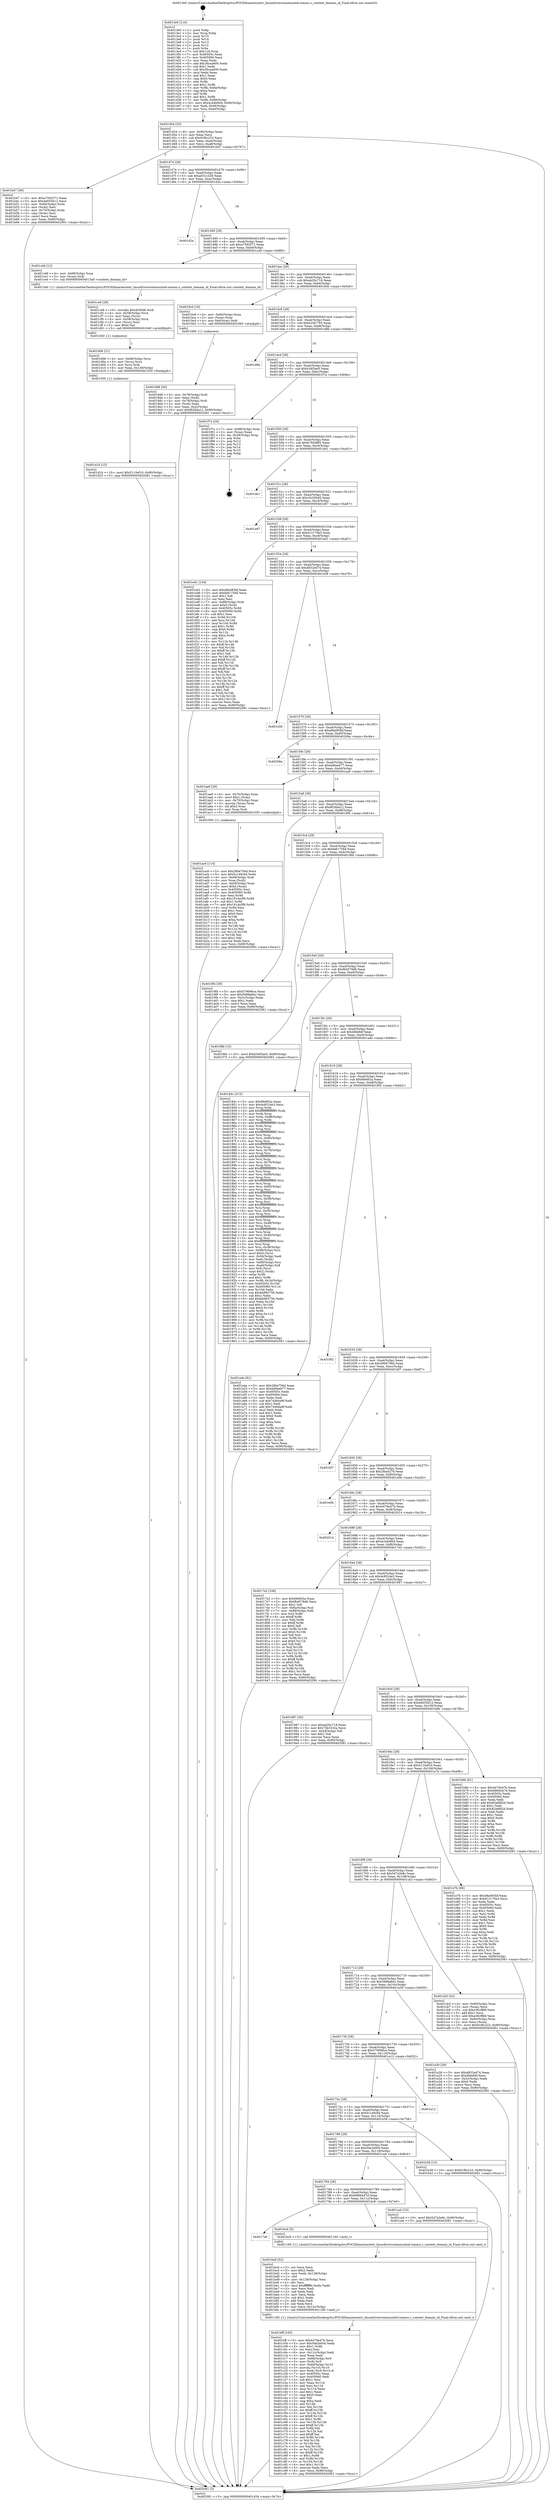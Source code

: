 digraph "0x4013e0" {
  label = "0x4013e0 (/mnt/c/Users/mathe/Desktop/tcc/POCII/binaries/extr_linuxdriversiommuintel-iommu.c_context_domain_id_Final-ollvm.out::main(0))"
  labelloc = "t"
  node[shape=record]

  Entry [label="",width=0.3,height=0.3,shape=circle,fillcolor=black,style=filled]
  "0x401454" [label="{
     0x401454 [32]\l
     | [instrs]\l
     &nbsp;&nbsp;0x401454 \<+6\>: mov -0x90(%rbp),%eax\l
     &nbsp;&nbsp;0x40145a \<+2\>: mov %eax,%ecx\l
     &nbsp;&nbsp;0x40145c \<+6\>: sub $0x91f6c223,%ecx\l
     &nbsp;&nbsp;0x401462 \<+6\>: mov %eax,-0xa4(%rbp)\l
     &nbsp;&nbsp;0x401468 \<+6\>: mov %ecx,-0xa8(%rbp)\l
     &nbsp;&nbsp;0x40146e \<+6\>: je 0000000000401b47 \<main+0x767\>\l
  }"]
  "0x401b47" [label="{
     0x401b47 [36]\l
     | [instrs]\l
     &nbsp;&nbsp;0x401b47 \<+5\>: mov $0xa7592571,%eax\l
     &nbsp;&nbsp;0x401b4c \<+5\>: mov $0x4d055b12,%ecx\l
     &nbsp;&nbsp;0x401b51 \<+4\>: mov -0x60(%rbp),%rdx\l
     &nbsp;&nbsp;0x401b55 \<+2\>: mov (%rdx),%esi\l
     &nbsp;&nbsp;0x401b57 \<+4\>: mov -0x70(%rbp),%rdx\l
     &nbsp;&nbsp;0x401b5b \<+2\>: cmp (%rdx),%esi\l
     &nbsp;&nbsp;0x401b5d \<+3\>: cmovl %ecx,%eax\l
     &nbsp;&nbsp;0x401b60 \<+6\>: mov %eax,-0x90(%rbp)\l
     &nbsp;&nbsp;0x401b66 \<+5\>: jmp 0000000000402081 \<main+0xca1\>\l
  }"]
  "0x401474" [label="{
     0x401474 [28]\l
     | [instrs]\l
     &nbsp;&nbsp;0x401474 \<+5\>: jmp 0000000000401479 \<main+0x99\>\l
     &nbsp;&nbsp;0x401479 \<+6\>: mov -0xa4(%rbp),%eax\l
     &nbsp;&nbsp;0x40147f \<+5\>: sub $0xa031c329,%eax\l
     &nbsp;&nbsp;0x401484 \<+6\>: mov %eax,-0xac(%rbp)\l
     &nbsp;&nbsp;0x40148a \<+6\>: je 0000000000401d2a \<main+0x94a\>\l
  }"]
  Exit [label="",width=0.3,height=0.3,shape=circle,fillcolor=black,style=filled,peripheries=2]
  "0x401d2a" [label="{
     0x401d2a\l
  }", style=dashed]
  "0x401490" [label="{
     0x401490 [28]\l
     | [instrs]\l
     &nbsp;&nbsp;0x401490 \<+5\>: jmp 0000000000401495 \<main+0xb5\>\l
     &nbsp;&nbsp;0x401495 \<+6\>: mov -0xa4(%rbp),%eax\l
     &nbsp;&nbsp;0x40149b \<+5\>: sub $0xa7592571,%eax\l
     &nbsp;&nbsp;0x4014a0 \<+6\>: mov %eax,-0xb0(%rbp)\l
     &nbsp;&nbsp;0x4014a6 \<+6\>: je 0000000000401cdd \<main+0x8fd\>\l
  }"]
  "0x401d1b" [label="{
     0x401d1b [15]\l
     | [instrs]\l
     &nbsp;&nbsp;0x401d1b \<+10\>: movl $0x5110ef10,-0x90(%rbp)\l
     &nbsp;&nbsp;0x401d25 \<+5\>: jmp 0000000000402081 \<main+0xca1\>\l
  }"]
  "0x401cdd" [label="{
     0x401cdd [12]\l
     | [instrs]\l
     &nbsp;&nbsp;0x401cdd \<+4\>: mov -0x68(%rbp),%rax\l
     &nbsp;&nbsp;0x401ce1 \<+3\>: mov (%rax),%rdi\l
     &nbsp;&nbsp;0x401ce4 \<+5\>: call 00000000004013a0 \<context_domain_id\>\l
     | [calls]\l
     &nbsp;&nbsp;0x4013a0 \{1\} (/mnt/c/Users/mathe/Desktop/tcc/POCII/binaries/extr_linuxdriversiommuintel-iommu.c_context_domain_id_Final-ollvm.out::context_domain_id)\l
  }"]
  "0x4014ac" [label="{
     0x4014ac [28]\l
     | [instrs]\l
     &nbsp;&nbsp;0x4014ac \<+5\>: jmp 00000000004014b1 \<main+0xd1\>\l
     &nbsp;&nbsp;0x4014b1 \<+6\>: mov -0xa4(%rbp),%eax\l
     &nbsp;&nbsp;0x4014b7 \<+5\>: sub $0xab20c718,%eax\l
     &nbsp;&nbsp;0x4014bc \<+6\>: mov %eax,-0xb4(%rbp)\l
     &nbsp;&nbsp;0x4014c2 \<+6\>: je 00000000004019c6 \<main+0x5e6\>\l
  }"]
  "0x401d06" [label="{
     0x401d06 [21]\l
     | [instrs]\l
     &nbsp;&nbsp;0x401d06 \<+4\>: mov -0x68(%rbp),%rcx\l
     &nbsp;&nbsp;0x401d0a \<+3\>: mov (%rcx),%rcx\l
     &nbsp;&nbsp;0x401d0d \<+3\>: mov %rcx,%rdi\l
     &nbsp;&nbsp;0x401d10 \<+6\>: mov %eax,-0x130(%rbp)\l
     &nbsp;&nbsp;0x401d16 \<+5\>: call 0000000000401030 \<free@plt\>\l
     | [calls]\l
     &nbsp;&nbsp;0x401030 \{1\} (unknown)\l
  }"]
  "0x4019c6" [label="{
     0x4019c6 [16]\l
     | [instrs]\l
     &nbsp;&nbsp;0x4019c6 \<+4\>: mov -0x80(%rbp),%rax\l
     &nbsp;&nbsp;0x4019ca \<+3\>: mov (%rax),%rax\l
     &nbsp;&nbsp;0x4019cd \<+4\>: mov 0x8(%rax),%rdi\l
     &nbsp;&nbsp;0x4019d1 \<+5\>: call 0000000000401060 \<atoi@plt\>\l
     | [calls]\l
     &nbsp;&nbsp;0x401060 \{1\} (unknown)\l
  }"]
  "0x4014c8" [label="{
     0x4014c8 [28]\l
     | [instrs]\l
     &nbsp;&nbsp;0x4014c8 \<+5\>: jmp 00000000004014cd \<main+0xed\>\l
     &nbsp;&nbsp;0x4014cd \<+6\>: mov -0xa4(%rbp),%eax\l
     &nbsp;&nbsp;0x4014d3 \<+5\>: sub $0xb24f1793,%eax\l
     &nbsp;&nbsp;0x4014d8 \<+6\>: mov %eax,-0xb8(%rbp)\l
     &nbsp;&nbsp;0x4014de \<+6\>: je 0000000000401d8b \<main+0x9ab\>\l
  }"]
  "0x401ce9" [label="{
     0x401ce9 [29]\l
     | [instrs]\l
     &nbsp;&nbsp;0x401ce9 \<+10\>: movabs $0x4030d6,%rdi\l
     &nbsp;&nbsp;0x401cf3 \<+4\>: mov -0x58(%rbp),%rcx\l
     &nbsp;&nbsp;0x401cf7 \<+2\>: mov %eax,(%rcx)\l
     &nbsp;&nbsp;0x401cf9 \<+4\>: mov -0x58(%rbp),%rcx\l
     &nbsp;&nbsp;0x401cfd \<+2\>: mov (%rcx),%esi\l
     &nbsp;&nbsp;0x401cff \<+2\>: mov $0x0,%al\l
     &nbsp;&nbsp;0x401d01 \<+5\>: call 0000000000401040 \<printf@plt\>\l
     | [calls]\l
     &nbsp;&nbsp;0x401040 \{1\} (unknown)\l
  }"]
  "0x401d8b" [label="{
     0x401d8b\l
  }", style=dashed]
  "0x4014e4" [label="{
     0x4014e4 [28]\l
     | [instrs]\l
     &nbsp;&nbsp;0x4014e4 \<+5\>: jmp 00000000004014e9 \<main+0x109\>\l
     &nbsp;&nbsp;0x4014e9 \<+6\>: mov -0xa4(%rbp),%eax\l
     &nbsp;&nbsp;0x4014ef \<+5\>: sub $0xb34f3ae5,%eax\l
     &nbsp;&nbsp;0x4014f4 \<+6\>: mov %eax,-0xbc(%rbp)\l
     &nbsp;&nbsp;0x4014fa \<+6\>: je 0000000000401f7a \<main+0xb9a\>\l
  }"]
  "0x401bff" [label="{
     0x401bff [165]\l
     | [instrs]\l
     &nbsp;&nbsp;0x401bff \<+5\>: mov $0x4479e47b,%ecx\l
     &nbsp;&nbsp;0x401c04 \<+5\>: mov $0x5de2e0c6,%edx\l
     &nbsp;&nbsp;0x401c09 \<+3\>: mov $0x1,%r8b\l
     &nbsp;&nbsp;0x401c0c \<+2\>: xor %esi,%esi\l
     &nbsp;&nbsp;0x401c0e \<+6\>: mov -0x12c(%rbp),%edi\l
     &nbsp;&nbsp;0x401c14 \<+3\>: imul %eax,%edi\l
     &nbsp;&nbsp;0x401c17 \<+4\>: mov -0x68(%rbp),%r9\l
     &nbsp;&nbsp;0x401c1b \<+3\>: mov (%r9),%r9\l
     &nbsp;&nbsp;0x401c1e \<+4\>: mov -0x60(%rbp),%r10\l
     &nbsp;&nbsp;0x401c22 \<+3\>: movslq (%r10),%r10\l
     &nbsp;&nbsp;0x401c25 \<+4\>: mov %edi,(%r9,%r10,4)\l
     &nbsp;&nbsp;0x401c29 \<+7\>: mov 0x40505c,%eax\l
     &nbsp;&nbsp;0x401c30 \<+7\>: mov 0x405060,%edi\l
     &nbsp;&nbsp;0x401c37 \<+3\>: sub $0x1,%esi\l
     &nbsp;&nbsp;0x401c3a \<+3\>: mov %eax,%r11d\l
     &nbsp;&nbsp;0x401c3d \<+3\>: add %esi,%r11d\l
     &nbsp;&nbsp;0x401c40 \<+4\>: imul %r11d,%eax\l
     &nbsp;&nbsp;0x401c44 \<+3\>: and $0x1,%eax\l
     &nbsp;&nbsp;0x401c47 \<+3\>: cmp $0x0,%eax\l
     &nbsp;&nbsp;0x401c4a \<+3\>: sete %bl\l
     &nbsp;&nbsp;0x401c4d \<+3\>: cmp $0xa,%edi\l
     &nbsp;&nbsp;0x401c50 \<+4\>: setl %r14b\l
     &nbsp;&nbsp;0x401c54 \<+3\>: mov %bl,%r15b\l
     &nbsp;&nbsp;0x401c57 \<+4\>: xor $0xff,%r15b\l
     &nbsp;&nbsp;0x401c5b \<+3\>: mov %r14b,%r12b\l
     &nbsp;&nbsp;0x401c5e \<+4\>: xor $0xff,%r12b\l
     &nbsp;&nbsp;0x401c62 \<+4\>: xor $0x1,%r8b\l
     &nbsp;&nbsp;0x401c66 \<+3\>: mov %r15b,%r13b\l
     &nbsp;&nbsp;0x401c69 \<+4\>: and $0xff,%r13b\l
     &nbsp;&nbsp;0x401c6d \<+3\>: and %r8b,%bl\l
     &nbsp;&nbsp;0x401c70 \<+3\>: mov %r12b,%al\l
     &nbsp;&nbsp;0x401c73 \<+2\>: and $0xff,%al\l
     &nbsp;&nbsp;0x401c75 \<+3\>: and %r8b,%r14b\l
     &nbsp;&nbsp;0x401c78 \<+3\>: or %bl,%r13b\l
     &nbsp;&nbsp;0x401c7b \<+3\>: or %r14b,%al\l
     &nbsp;&nbsp;0x401c7e \<+3\>: xor %al,%r13b\l
     &nbsp;&nbsp;0x401c81 \<+3\>: or %r12b,%r15b\l
     &nbsp;&nbsp;0x401c84 \<+4\>: xor $0xff,%r15b\l
     &nbsp;&nbsp;0x401c88 \<+4\>: or $0x1,%r8b\l
     &nbsp;&nbsp;0x401c8c \<+3\>: and %r8b,%r15b\l
     &nbsp;&nbsp;0x401c8f \<+3\>: or %r15b,%r13b\l
     &nbsp;&nbsp;0x401c92 \<+4\>: test $0x1,%r13b\l
     &nbsp;&nbsp;0x401c96 \<+3\>: cmovne %edx,%ecx\l
     &nbsp;&nbsp;0x401c99 \<+6\>: mov %ecx,-0x90(%rbp)\l
     &nbsp;&nbsp;0x401c9f \<+5\>: jmp 0000000000402081 \<main+0xca1\>\l
  }"]
  "0x401f7a" [label="{
     0x401f7a [24]\l
     | [instrs]\l
     &nbsp;&nbsp;0x401f7a \<+7\>: mov -0x88(%rbp),%rax\l
     &nbsp;&nbsp;0x401f81 \<+2\>: mov (%rax),%eax\l
     &nbsp;&nbsp;0x401f83 \<+4\>: lea -0x28(%rbp),%rsp\l
     &nbsp;&nbsp;0x401f87 \<+1\>: pop %rbx\l
     &nbsp;&nbsp;0x401f88 \<+2\>: pop %r12\l
     &nbsp;&nbsp;0x401f8a \<+2\>: pop %r13\l
     &nbsp;&nbsp;0x401f8c \<+2\>: pop %r14\l
     &nbsp;&nbsp;0x401f8e \<+2\>: pop %r15\l
     &nbsp;&nbsp;0x401f90 \<+1\>: pop %rbp\l
     &nbsp;&nbsp;0x401f91 \<+1\>: ret\l
  }"]
  "0x401500" [label="{
     0x401500 [28]\l
     | [instrs]\l
     &nbsp;&nbsp;0x401500 \<+5\>: jmp 0000000000401505 \<main+0x125\>\l
     &nbsp;&nbsp;0x401505 \<+6\>: mov -0xa4(%rbp),%eax\l
     &nbsp;&nbsp;0x40150b \<+5\>: sub $0xb785d8f5,%eax\l
     &nbsp;&nbsp;0x401510 \<+6\>: mov %eax,-0xc0(%rbp)\l
     &nbsp;&nbsp;0x401516 \<+6\>: je 0000000000401de1 \<main+0xa01\>\l
  }"]
  "0x401bcb" [label="{
     0x401bcb [52]\l
     | [instrs]\l
     &nbsp;&nbsp;0x401bcb \<+2\>: xor %ecx,%ecx\l
     &nbsp;&nbsp;0x401bcd \<+5\>: mov $0x2,%edx\l
     &nbsp;&nbsp;0x401bd2 \<+6\>: mov %edx,-0x128(%rbp)\l
     &nbsp;&nbsp;0x401bd8 \<+1\>: cltd\l
     &nbsp;&nbsp;0x401bd9 \<+6\>: mov -0x128(%rbp),%esi\l
     &nbsp;&nbsp;0x401bdf \<+2\>: idiv %esi\l
     &nbsp;&nbsp;0x401be1 \<+6\>: imul $0xfffffffe,%edx,%edx\l
     &nbsp;&nbsp;0x401be7 \<+2\>: mov %ecx,%edi\l
     &nbsp;&nbsp;0x401be9 \<+2\>: sub %edx,%edi\l
     &nbsp;&nbsp;0x401beb \<+2\>: mov %ecx,%edx\l
     &nbsp;&nbsp;0x401bed \<+3\>: sub $0x1,%edx\l
     &nbsp;&nbsp;0x401bf0 \<+2\>: add %edx,%edi\l
     &nbsp;&nbsp;0x401bf2 \<+2\>: sub %edi,%ecx\l
     &nbsp;&nbsp;0x401bf4 \<+6\>: mov %ecx,-0x12c(%rbp)\l
     &nbsp;&nbsp;0x401bfa \<+5\>: call 0000000000401160 \<next_i\>\l
     | [calls]\l
     &nbsp;&nbsp;0x401160 \{1\} (/mnt/c/Users/mathe/Desktop/tcc/POCII/binaries/extr_linuxdriversiommuintel-iommu.c_context_domain_id_Final-ollvm.out::next_i)\l
  }"]
  "0x401de1" [label="{
     0x401de1\l
  }", style=dashed]
  "0x40151c" [label="{
     0x40151c [28]\l
     | [instrs]\l
     &nbsp;&nbsp;0x40151c \<+5\>: jmp 0000000000401521 \<main+0x141\>\l
     &nbsp;&nbsp;0x401521 \<+6\>: mov -0xa4(%rbp),%eax\l
     &nbsp;&nbsp;0x401527 \<+5\>: sub $0xc5c55b40,%eax\l
     &nbsp;&nbsp;0x40152c \<+6\>: mov %eax,-0xc4(%rbp)\l
     &nbsp;&nbsp;0x401532 \<+6\>: je 0000000000401e67 \<main+0xa87\>\l
  }"]
  "0x4017a0" [label="{
     0x4017a0\l
  }", style=dashed]
  "0x401e67" [label="{
     0x401e67\l
  }", style=dashed]
  "0x401538" [label="{
     0x401538 [28]\l
     | [instrs]\l
     &nbsp;&nbsp;0x401538 \<+5\>: jmp 000000000040153d \<main+0x15d\>\l
     &nbsp;&nbsp;0x40153d \<+6\>: mov -0xa4(%rbp),%eax\l
     &nbsp;&nbsp;0x401543 \<+5\>: sub $0xd12179a3,%eax\l
     &nbsp;&nbsp;0x401548 \<+6\>: mov %eax,-0xc8(%rbp)\l
     &nbsp;&nbsp;0x40154e \<+6\>: je 0000000000401ed1 \<main+0xaf1\>\l
  }"]
  "0x401bc6" [label="{
     0x401bc6 [5]\l
     | [instrs]\l
     &nbsp;&nbsp;0x401bc6 \<+5\>: call 0000000000401160 \<next_i\>\l
     | [calls]\l
     &nbsp;&nbsp;0x401160 \{1\} (/mnt/c/Users/mathe/Desktop/tcc/POCII/binaries/extr_linuxdriversiommuintel-iommu.c_context_domain_id_Final-ollvm.out::next_i)\l
  }"]
  "0x401ed1" [label="{
     0x401ed1 [154]\l
     | [instrs]\l
     &nbsp;&nbsp;0x401ed1 \<+5\>: mov $0xd8a083bf,%eax\l
     &nbsp;&nbsp;0x401ed6 \<+5\>: mov $0xfa81758d,%ecx\l
     &nbsp;&nbsp;0x401edb \<+2\>: mov $0x1,%dl\l
     &nbsp;&nbsp;0x401edd \<+2\>: xor %esi,%esi\l
     &nbsp;&nbsp;0x401edf \<+7\>: mov -0x88(%rbp),%rdi\l
     &nbsp;&nbsp;0x401ee6 \<+6\>: movl $0x0,(%rdi)\l
     &nbsp;&nbsp;0x401eec \<+8\>: mov 0x40505c,%r8d\l
     &nbsp;&nbsp;0x401ef4 \<+8\>: mov 0x405060,%r9d\l
     &nbsp;&nbsp;0x401efc \<+3\>: sub $0x1,%esi\l
     &nbsp;&nbsp;0x401eff \<+3\>: mov %r8d,%r10d\l
     &nbsp;&nbsp;0x401f02 \<+3\>: add %esi,%r10d\l
     &nbsp;&nbsp;0x401f05 \<+4\>: imul %r10d,%r8d\l
     &nbsp;&nbsp;0x401f09 \<+4\>: and $0x1,%r8d\l
     &nbsp;&nbsp;0x401f0d \<+4\>: cmp $0x0,%r8d\l
     &nbsp;&nbsp;0x401f11 \<+4\>: sete %r11b\l
     &nbsp;&nbsp;0x401f15 \<+4\>: cmp $0xa,%r9d\l
     &nbsp;&nbsp;0x401f19 \<+3\>: setl %bl\l
     &nbsp;&nbsp;0x401f1c \<+3\>: mov %r11b,%r14b\l
     &nbsp;&nbsp;0x401f1f \<+4\>: xor $0xff,%r14b\l
     &nbsp;&nbsp;0x401f23 \<+3\>: mov %bl,%r15b\l
     &nbsp;&nbsp;0x401f26 \<+4\>: xor $0xff,%r15b\l
     &nbsp;&nbsp;0x401f2a \<+3\>: xor $0x1,%dl\l
     &nbsp;&nbsp;0x401f2d \<+3\>: mov %r14b,%r12b\l
     &nbsp;&nbsp;0x401f30 \<+4\>: and $0xff,%r12b\l
     &nbsp;&nbsp;0x401f34 \<+3\>: and %dl,%r11b\l
     &nbsp;&nbsp;0x401f37 \<+3\>: mov %r15b,%r13b\l
     &nbsp;&nbsp;0x401f3a \<+4\>: and $0xff,%r13b\l
     &nbsp;&nbsp;0x401f3e \<+2\>: and %dl,%bl\l
     &nbsp;&nbsp;0x401f40 \<+3\>: or %r11b,%r12b\l
     &nbsp;&nbsp;0x401f43 \<+3\>: or %bl,%r13b\l
     &nbsp;&nbsp;0x401f46 \<+3\>: xor %r13b,%r12b\l
     &nbsp;&nbsp;0x401f49 \<+3\>: or %r15b,%r14b\l
     &nbsp;&nbsp;0x401f4c \<+4\>: xor $0xff,%r14b\l
     &nbsp;&nbsp;0x401f50 \<+3\>: or $0x1,%dl\l
     &nbsp;&nbsp;0x401f53 \<+3\>: and %dl,%r14b\l
     &nbsp;&nbsp;0x401f56 \<+3\>: or %r14b,%r12b\l
     &nbsp;&nbsp;0x401f59 \<+4\>: test $0x1,%r12b\l
     &nbsp;&nbsp;0x401f5d \<+3\>: cmovne %ecx,%eax\l
     &nbsp;&nbsp;0x401f60 \<+6\>: mov %eax,-0x90(%rbp)\l
     &nbsp;&nbsp;0x401f66 \<+5\>: jmp 0000000000402081 \<main+0xca1\>\l
  }"]
  "0x401554" [label="{
     0x401554 [28]\l
     | [instrs]\l
     &nbsp;&nbsp;0x401554 \<+5\>: jmp 0000000000401559 \<main+0x179\>\l
     &nbsp;&nbsp;0x401559 \<+6\>: mov -0xa4(%rbp),%eax\l
     &nbsp;&nbsp;0x40155f \<+5\>: sub $0xd832ed74,%eax\l
     &nbsp;&nbsp;0x401564 \<+6\>: mov %eax,-0xcc(%rbp)\l
     &nbsp;&nbsp;0x40156a \<+6\>: je 0000000000401e58 \<main+0xa78\>\l
  }"]
  "0x401784" [label="{
     0x401784 [28]\l
     | [instrs]\l
     &nbsp;&nbsp;0x401784 \<+5\>: jmp 0000000000401789 \<main+0x3a9\>\l
     &nbsp;&nbsp;0x401789 \<+6\>: mov -0xa4(%rbp),%eax\l
     &nbsp;&nbsp;0x40178f \<+5\>: sub $0x6866447d,%eax\l
     &nbsp;&nbsp;0x401794 \<+6\>: mov %eax,-0x11c(%rbp)\l
     &nbsp;&nbsp;0x40179a \<+6\>: je 0000000000401bc6 \<main+0x7e6\>\l
  }"]
  "0x401e58" [label="{
     0x401e58\l
  }", style=dashed]
  "0x401570" [label="{
     0x401570 [28]\l
     | [instrs]\l
     &nbsp;&nbsp;0x401570 \<+5\>: jmp 0000000000401575 \<main+0x195\>\l
     &nbsp;&nbsp;0x401575 \<+6\>: mov -0xa4(%rbp),%eax\l
     &nbsp;&nbsp;0x40157b \<+5\>: sub $0xd8a083bf,%eax\l
     &nbsp;&nbsp;0x401580 \<+6\>: mov %eax,-0xd0(%rbp)\l
     &nbsp;&nbsp;0x401586 \<+6\>: je 000000000040206a \<main+0xc8a\>\l
  }"]
  "0x401ca4" [label="{
     0x401ca4 [15]\l
     | [instrs]\l
     &nbsp;&nbsp;0x401ca4 \<+10\>: movl $0x547a3e8c,-0x90(%rbp)\l
     &nbsp;&nbsp;0x401cae \<+5\>: jmp 0000000000402081 \<main+0xca1\>\l
  }"]
  "0x40206a" [label="{
     0x40206a\l
  }", style=dashed]
  "0x40158c" [label="{
     0x40158c [28]\l
     | [instrs]\l
     &nbsp;&nbsp;0x40158c \<+5\>: jmp 0000000000401591 \<main+0x1b1\>\l
     &nbsp;&nbsp;0x401591 \<+6\>: mov -0xa4(%rbp),%eax\l
     &nbsp;&nbsp;0x401597 \<+5\>: sub $0xdd6eeb77,%eax\l
     &nbsp;&nbsp;0x40159c \<+6\>: mov %eax,-0xd4(%rbp)\l
     &nbsp;&nbsp;0x4015a2 \<+6\>: je 0000000000401aa9 \<main+0x6c9\>\l
  }"]
  "0x401768" [label="{
     0x401768 [28]\l
     | [instrs]\l
     &nbsp;&nbsp;0x401768 \<+5\>: jmp 000000000040176d \<main+0x38d\>\l
     &nbsp;&nbsp;0x40176d \<+6\>: mov -0xa4(%rbp),%eax\l
     &nbsp;&nbsp;0x401773 \<+5\>: sub $0x5de2e0c6,%eax\l
     &nbsp;&nbsp;0x401778 \<+6\>: mov %eax,-0x118(%rbp)\l
     &nbsp;&nbsp;0x40177e \<+6\>: je 0000000000401ca4 \<main+0x8c4\>\l
  }"]
  "0x401aa9" [label="{
     0x401aa9 [29]\l
     | [instrs]\l
     &nbsp;&nbsp;0x401aa9 \<+4\>: mov -0x70(%rbp),%rax\l
     &nbsp;&nbsp;0x401aad \<+6\>: movl $0x1,(%rax)\l
     &nbsp;&nbsp;0x401ab3 \<+4\>: mov -0x70(%rbp),%rax\l
     &nbsp;&nbsp;0x401ab7 \<+3\>: movslq (%rax),%rax\l
     &nbsp;&nbsp;0x401aba \<+4\>: shl $0x2,%rax\l
     &nbsp;&nbsp;0x401abe \<+3\>: mov %rax,%rdi\l
     &nbsp;&nbsp;0x401ac1 \<+5\>: call 0000000000401050 \<malloc@plt\>\l
     | [calls]\l
     &nbsp;&nbsp;0x401050 \{1\} (unknown)\l
  }"]
  "0x4015a8" [label="{
     0x4015a8 [28]\l
     | [instrs]\l
     &nbsp;&nbsp;0x4015a8 \<+5\>: jmp 00000000004015ad \<main+0x1cd\>\l
     &nbsp;&nbsp;0x4015ad \<+6\>: mov -0xa4(%rbp),%eax\l
     &nbsp;&nbsp;0x4015b3 \<+5\>: sub $0xf626da12,%eax\l
     &nbsp;&nbsp;0x4015b8 \<+6\>: mov %eax,-0xd8(%rbp)\l
     &nbsp;&nbsp;0x4015be \<+6\>: je 00000000004019f4 \<main+0x614\>\l
  }"]
  "0x401b38" [label="{
     0x401b38 [15]\l
     | [instrs]\l
     &nbsp;&nbsp;0x401b38 \<+10\>: movl $0x91f6c223,-0x90(%rbp)\l
     &nbsp;&nbsp;0x401b42 \<+5\>: jmp 0000000000402081 \<main+0xca1\>\l
  }"]
  "0x4019f4" [label="{
     0x4019f4 [30]\l
     | [instrs]\l
     &nbsp;&nbsp;0x4019f4 \<+5\>: mov $0x579066ce,%eax\l
     &nbsp;&nbsp;0x4019f9 \<+5\>: mov $0x5688a8e2,%ecx\l
     &nbsp;&nbsp;0x4019fe \<+3\>: mov -0x2c(%rbp),%edx\l
     &nbsp;&nbsp;0x401a01 \<+3\>: cmp $0x1,%edx\l
     &nbsp;&nbsp;0x401a04 \<+3\>: cmovl %ecx,%eax\l
     &nbsp;&nbsp;0x401a07 \<+6\>: mov %eax,-0x90(%rbp)\l
     &nbsp;&nbsp;0x401a0d \<+5\>: jmp 0000000000402081 \<main+0xca1\>\l
  }"]
  "0x4015c4" [label="{
     0x4015c4 [28]\l
     | [instrs]\l
     &nbsp;&nbsp;0x4015c4 \<+5\>: jmp 00000000004015c9 \<main+0x1e9\>\l
     &nbsp;&nbsp;0x4015c9 \<+6\>: mov -0xa4(%rbp),%eax\l
     &nbsp;&nbsp;0x4015cf \<+5\>: sub $0xfa81758d,%eax\l
     &nbsp;&nbsp;0x4015d4 \<+6\>: mov %eax,-0xdc(%rbp)\l
     &nbsp;&nbsp;0x4015da \<+6\>: je 0000000000401f6b \<main+0xb8b\>\l
  }"]
  "0x40174c" [label="{
     0x40174c [28]\l
     | [instrs]\l
     &nbsp;&nbsp;0x40174c \<+5\>: jmp 0000000000401751 \<main+0x371\>\l
     &nbsp;&nbsp;0x401751 \<+6\>: mov -0xa4(%rbp),%eax\l
     &nbsp;&nbsp;0x401757 \<+5\>: sub $0x5c149c94,%eax\l
     &nbsp;&nbsp;0x40175c \<+6\>: mov %eax,-0x114(%rbp)\l
     &nbsp;&nbsp;0x401762 \<+6\>: je 0000000000401b38 \<main+0x758\>\l
  }"]
  "0x401f6b" [label="{
     0x401f6b [15]\l
     | [instrs]\l
     &nbsp;&nbsp;0x401f6b \<+10\>: movl $0xb34f3ae5,-0x90(%rbp)\l
     &nbsp;&nbsp;0x401f75 \<+5\>: jmp 0000000000402081 \<main+0xca1\>\l
  }"]
  "0x4015e0" [label="{
     0x4015e0 [28]\l
     | [instrs]\l
     &nbsp;&nbsp;0x4015e0 \<+5\>: jmp 00000000004015e5 \<main+0x205\>\l
     &nbsp;&nbsp;0x4015e5 \<+6\>: mov -0xa4(%rbp),%eax\l
     &nbsp;&nbsp;0x4015eb \<+5\>: sub $0xfb4578d6,%eax\l
     &nbsp;&nbsp;0x4015f0 \<+6\>: mov %eax,-0xe0(%rbp)\l
     &nbsp;&nbsp;0x4015f6 \<+6\>: je 000000000040184c \<main+0x46c\>\l
  }"]
  "0x401a12" [label="{
     0x401a12\l
  }", style=dashed]
  "0x40184c" [label="{
     0x40184c [315]\l
     | [instrs]\l
     &nbsp;&nbsp;0x40184c \<+5\>: mov $0x6fe662a,%eax\l
     &nbsp;&nbsp;0x401851 \<+5\>: mov $0x4c8524e3,%ecx\l
     &nbsp;&nbsp;0x401856 \<+3\>: mov %rsp,%rdx\l
     &nbsp;&nbsp;0x401859 \<+4\>: add $0xfffffffffffffff0,%rdx\l
     &nbsp;&nbsp;0x40185d \<+3\>: mov %rdx,%rsp\l
     &nbsp;&nbsp;0x401860 \<+7\>: mov %rdx,-0x88(%rbp)\l
     &nbsp;&nbsp;0x401867 \<+3\>: mov %rsp,%rdx\l
     &nbsp;&nbsp;0x40186a \<+4\>: add $0xfffffffffffffff0,%rdx\l
     &nbsp;&nbsp;0x40186e \<+3\>: mov %rdx,%rsp\l
     &nbsp;&nbsp;0x401871 \<+3\>: mov %rsp,%rsi\l
     &nbsp;&nbsp;0x401874 \<+4\>: add $0xfffffffffffffff0,%rsi\l
     &nbsp;&nbsp;0x401878 \<+3\>: mov %rsi,%rsp\l
     &nbsp;&nbsp;0x40187b \<+4\>: mov %rsi,-0x80(%rbp)\l
     &nbsp;&nbsp;0x40187f \<+3\>: mov %rsp,%rsi\l
     &nbsp;&nbsp;0x401882 \<+4\>: add $0xfffffffffffffff0,%rsi\l
     &nbsp;&nbsp;0x401886 \<+3\>: mov %rsi,%rsp\l
     &nbsp;&nbsp;0x401889 \<+4\>: mov %rsi,-0x78(%rbp)\l
     &nbsp;&nbsp;0x40188d \<+3\>: mov %rsp,%rsi\l
     &nbsp;&nbsp;0x401890 \<+4\>: add $0xfffffffffffffff0,%rsi\l
     &nbsp;&nbsp;0x401894 \<+3\>: mov %rsi,%rsp\l
     &nbsp;&nbsp;0x401897 \<+4\>: mov %rsi,-0x70(%rbp)\l
     &nbsp;&nbsp;0x40189b \<+3\>: mov %rsp,%rsi\l
     &nbsp;&nbsp;0x40189e \<+4\>: add $0xfffffffffffffff0,%rsi\l
     &nbsp;&nbsp;0x4018a2 \<+3\>: mov %rsi,%rsp\l
     &nbsp;&nbsp;0x4018a5 \<+4\>: mov %rsi,-0x68(%rbp)\l
     &nbsp;&nbsp;0x4018a9 \<+3\>: mov %rsp,%rsi\l
     &nbsp;&nbsp;0x4018ac \<+4\>: add $0xfffffffffffffff0,%rsi\l
     &nbsp;&nbsp;0x4018b0 \<+3\>: mov %rsi,%rsp\l
     &nbsp;&nbsp;0x4018b3 \<+4\>: mov %rsi,-0x60(%rbp)\l
     &nbsp;&nbsp;0x4018b7 \<+3\>: mov %rsp,%rsi\l
     &nbsp;&nbsp;0x4018ba \<+4\>: add $0xfffffffffffffff0,%rsi\l
     &nbsp;&nbsp;0x4018be \<+3\>: mov %rsi,%rsp\l
     &nbsp;&nbsp;0x4018c1 \<+4\>: mov %rsi,-0x58(%rbp)\l
     &nbsp;&nbsp;0x4018c5 \<+3\>: mov %rsp,%rsi\l
     &nbsp;&nbsp;0x4018c8 \<+4\>: add $0xfffffffffffffff0,%rsi\l
     &nbsp;&nbsp;0x4018cc \<+3\>: mov %rsi,%rsp\l
     &nbsp;&nbsp;0x4018cf \<+4\>: mov %rsi,-0x50(%rbp)\l
     &nbsp;&nbsp;0x4018d3 \<+3\>: mov %rsp,%rsi\l
     &nbsp;&nbsp;0x4018d6 \<+4\>: add $0xfffffffffffffff0,%rsi\l
     &nbsp;&nbsp;0x4018da \<+3\>: mov %rsi,%rsp\l
     &nbsp;&nbsp;0x4018dd \<+4\>: mov %rsi,-0x48(%rbp)\l
     &nbsp;&nbsp;0x4018e1 \<+3\>: mov %rsp,%rsi\l
     &nbsp;&nbsp;0x4018e4 \<+4\>: add $0xfffffffffffffff0,%rsi\l
     &nbsp;&nbsp;0x4018e8 \<+3\>: mov %rsi,%rsp\l
     &nbsp;&nbsp;0x4018eb \<+4\>: mov %rsi,-0x40(%rbp)\l
     &nbsp;&nbsp;0x4018ef \<+3\>: mov %rsp,%rsi\l
     &nbsp;&nbsp;0x4018f2 \<+4\>: add $0xfffffffffffffff0,%rsi\l
     &nbsp;&nbsp;0x4018f6 \<+3\>: mov %rsi,%rsp\l
     &nbsp;&nbsp;0x4018f9 \<+4\>: mov %rsi,-0x38(%rbp)\l
     &nbsp;&nbsp;0x4018fd \<+7\>: mov -0x88(%rbp),%rsi\l
     &nbsp;&nbsp;0x401904 \<+6\>: movl $0x0,(%rsi)\l
     &nbsp;&nbsp;0x40190a \<+6\>: mov -0x94(%rbp),%edi\l
     &nbsp;&nbsp;0x401910 \<+2\>: mov %edi,(%rdx)\l
     &nbsp;&nbsp;0x401912 \<+4\>: mov -0x80(%rbp),%rsi\l
     &nbsp;&nbsp;0x401916 \<+7\>: mov -0xa0(%rbp),%r8\l
     &nbsp;&nbsp;0x40191d \<+3\>: mov %r8,(%rsi)\l
     &nbsp;&nbsp;0x401920 \<+3\>: cmpl $0x2,(%rdx)\l
     &nbsp;&nbsp;0x401923 \<+4\>: setne %r9b\l
     &nbsp;&nbsp;0x401927 \<+4\>: and $0x1,%r9b\l
     &nbsp;&nbsp;0x40192b \<+4\>: mov %r9b,-0x2d(%rbp)\l
     &nbsp;&nbsp;0x40192f \<+8\>: mov 0x40505c,%r10d\l
     &nbsp;&nbsp;0x401937 \<+8\>: mov 0x405060,%r11d\l
     &nbsp;&nbsp;0x40193f \<+3\>: mov %r10d,%ebx\l
     &nbsp;&nbsp;0x401942 \<+6\>: sub $0xbb993756,%ebx\l
     &nbsp;&nbsp;0x401948 \<+3\>: sub $0x1,%ebx\l
     &nbsp;&nbsp;0x40194b \<+6\>: add $0xbb993756,%ebx\l
     &nbsp;&nbsp;0x401951 \<+4\>: imul %ebx,%r10d\l
     &nbsp;&nbsp;0x401955 \<+4\>: and $0x1,%r10d\l
     &nbsp;&nbsp;0x401959 \<+4\>: cmp $0x0,%r10d\l
     &nbsp;&nbsp;0x40195d \<+4\>: sete %r9b\l
     &nbsp;&nbsp;0x401961 \<+4\>: cmp $0xa,%r11d\l
     &nbsp;&nbsp;0x401965 \<+4\>: setl %r14b\l
     &nbsp;&nbsp;0x401969 \<+3\>: mov %r9b,%r15b\l
     &nbsp;&nbsp;0x40196c \<+3\>: and %r14b,%r15b\l
     &nbsp;&nbsp;0x40196f \<+3\>: xor %r14b,%r9b\l
     &nbsp;&nbsp;0x401972 \<+3\>: or %r9b,%r15b\l
     &nbsp;&nbsp;0x401975 \<+4\>: test $0x1,%r15b\l
     &nbsp;&nbsp;0x401979 \<+3\>: cmovne %ecx,%eax\l
     &nbsp;&nbsp;0x40197c \<+6\>: mov %eax,-0x90(%rbp)\l
     &nbsp;&nbsp;0x401982 \<+5\>: jmp 0000000000402081 \<main+0xca1\>\l
  }"]
  "0x4015fc" [label="{
     0x4015fc [28]\l
     | [instrs]\l
     &nbsp;&nbsp;0x4015fc \<+5\>: jmp 0000000000401601 \<main+0x221\>\l
     &nbsp;&nbsp;0x401601 \<+6\>: mov -0xa4(%rbp),%eax\l
     &nbsp;&nbsp;0x401607 \<+5\>: sub $0x4fde84f,%eax\l
     &nbsp;&nbsp;0x40160c \<+6\>: mov %eax,-0xe4(%rbp)\l
     &nbsp;&nbsp;0x401612 \<+6\>: je 0000000000401a4e \<main+0x66e\>\l
  }"]
  "0x401ac6" [label="{
     0x401ac6 [114]\l
     | [instrs]\l
     &nbsp;&nbsp;0x401ac6 \<+5\>: mov $0x280e756d,%ecx\l
     &nbsp;&nbsp;0x401acb \<+5\>: mov $0x5c149c94,%edx\l
     &nbsp;&nbsp;0x401ad0 \<+4\>: mov -0x68(%rbp),%rdi\l
     &nbsp;&nbsp;0x401ad4 \<+3\>: mov %rax,(%rdi)\l
     &nbsp;&nbsp;0x401ad7 \<+4\>: mov -0x60(%rbp),%rax\l
     &nbsp;&nbsp;0x401adb \<+6\>: movl $0x0,(%rax)\l
     &nbsp;&nbsp;0x401ae1 \<+7\>: mov 0x40505c,%esi\l
     &nbsp;&nbsp;0x401ae8 \<+8\>: mov 0x405060,%r8d\l
     &nbsp;&nbsp;0x401af0 \<+3\>: mov %esi,%r9d\l
     &nbsp;&nbsp;0x401af3 \<+7\>: sub $0x1914a3f6,%r9d\l
     &nbsp;&nbsp;0x401afa \<+4\>: sub $0x1,%r9d\l
     &nbsp;&nbsp;0x401afe \<+7\>: add $0x1914a3f6,%r9d\l
     &nbsp;&nbsp;0x401b05 \<+4\>: imul %r9d,%esi\l
     &nbsp;&nbsp;0x401b09 \<+3\>: and $0x1,%esi\l
     &nbsp;&nbsp;0x401b0c \<+3\>: cmp $0x0,%esi\l
     &nbsp;&nbsp;0x401b0f \<+4\>: sete %r10b\l
     &nbsp;&nbsp;0x401b13 \<+4\>: cmp $0xa,%r8d\l
     &nbsp;&nbsp;0x401b17 \<+4\>: setl %r11b\l
     &nbsp;&nbsp;0x401b1b \<+3\>: mov %r10b,%bl\l
     &nbsp;&nbsp;0x401b1e \<+3\>: and %r11b,%bl\l
     &nbsp;&nbsp;0x401b21 \<+3\>: xor %r11b,%r10b\l
     &nbsp;&nbsp;0x401b24 \<+3\>: or %r10b,%bl\l
     &nbsp;&nbsp;0x401b27 \<+3\>: test $0x1,%bl\l
     &nbsp;&nbsp;0x401b2a \<+3\>: cmovne %edx,%ecx\l
     &nbsp;&nbsp;0x401b2d \<+6\>: mov %ecx,-0x90(%rbp)\l
     &nbsp;&nbsp;0x401b33 \<+5\>: jmp 0000000000402081 \<main+0xca1\>\l
  }"]
  "0x401a4e" [label="{
     0x401a4e [91]\l
     | [instrs]\l
     &nbsp;&nbsp;0x401a4e \<+5\>: mov $0x280e756d,%eax\l
     &nbsp;&nbsp;0x401a53 \<+5\>: mov $0xdd6eeb77,%ecx\l
     &nbsp;&nbsp;0x401a58 \<+7\>: mov 0x40505c,%edx\l
     &nbsp;&nbsp;0x401a5f \<+7\>: mov 0x405060,%esi\l
     &nbsp;&nbsp;0x401a66 \<+2\>: mov %edx,%edi\l
     &nbsp;&nbsp;0x401a68 \<+6\>: sub $0x74484a9f,%edi\l
     &nbsp;&nbsp;0x401a6e \<+3\>: sub $0x1,%edi\l
     &nbsp;&nbsp;0x401a71 \<+6\>: add $0x74484a9f,%edi\l
     &nbsp;&nbsp;0x401a77 \<+3\>: imul %edi,%edx\l
     &nbsp;&nbsp;0x401a7a \<+3\>: and $0x1,%edx\l
     &nbsp;&nbsp;0x401a7d \<+3\>: cmp $0x0,%edx\l
     &nbsp;&nbsp;0x401a80 \<+4\>: sete %r8b\l
     &nbsp;&nbsp;0x401a84 \<+3\>: cmp $0xa,%esi\l
     &nbsp;&nbsp;0x401a87 \<+4\>: setl %r9b\l
     &nbsp;&nbsp;0x401a8b \<+3\>: mov %r8b,%r10b\l
     &nbsp;&nbsp;0x401a8e \<+3\>: and %r9b,%r10b\l
     &nbsp;&nbsp;0x401a91 \<+3\>: xor %r9b,%r8b\l
     &nbsp;&nbsp;0x401a94 \<+3\>: or %r8b,%r10b\l
     &nbsp;&nbsp;0x401a97 \<+4\>: test $0x1,%r10b\l
     &nbsp;&nbsp;0x401a9b \<+3\>: cmovne %ecx,%eax\l
     &nbsp;&nbsp;0x401a9e \<+6\>: mov %eax,-0x90(%rbp)\l
     &nbsp;&nbsp;0x401aa4 \<+5\>: jmp 0000000000402081 \<main+0xca1\>\l
  }"]
  "0x401618" [label="{
     0x401618 [28]\l
     | [instrs]\l
     &nbsp;&nbsp;0x401618 \<+5\>: jmp 000000000040161d \<main+0x23d\>\l
     &nbsp;&nbsp;0x40161d \<+6\>: mov -0xa4(%rbp),%eax\l
     &nbsp;&nbsp;0x401623 \<+5\>: sub $0x6fe662a,%eax\l
     &nbsp;&nbsp;0x401628 \<+6\>: mov %eax,-0xe8(%rbp)\l
     &nbsp;&nbsp;0x40162e \<+6\>: je 0000000000401f92 \<main+0xbb2\>\l
  }"]
  "0x401730" [label="{
     0x401730 [28]\l
     | [instrs]\l
     &nbsp;&nbsp;0x401730 \<+5\>: jmp 0000000000401735 \<main+0x355\>\l
     &nbsp;&nbsp;0x401735 \<+6\>: mov -0xa4(%rbp),%eax\l
     &nbsp;&nbsp;0x40173b \<+5\>: sub $0x579066ce,%eax\l
     &nbsp;&nbsp;0x401740 \<+6\>: mov %eax,-0x110(%rbp)\l
     &nbsp;&nbsp;0x401746 \<+6\>: je 0000000000401a12 \<main+0x632\>\l
  }"]
  "0x401f92" [label="{
     0x401f92\l
  }", style=dashed]
  "0x401634" [label="{
     0x401634 [28]\l
     | [instrs]\l
     &nbsp;&nbsp;0x401634 \<+5\>: jmp 0000000000401639 \<main+0x259\>\l
     &nbsp;&nbsp;0x401639 \<+6\>: mov -0xa4(%rbp),%eax\l
     &nbsp;&nbsp;0x40163f \<+5\>: sub $0x280e756d,%eax\l
     &nbsp;&nbsp;0x401644 \<+6\>: mov %eax,-0xec(%rbp)\l
     &nbsp;&nbsp;0x40164a \<+6\>: je 0000000000401fd7 \<main+0xbf7\>\l
  }"]
  "0x401a30" [label="{
     0x401a30 [30]\l
     | [instrs]\l
     &nbsp;&nbsp;0x401a30 \<+5\>: mov $0xd832ed74,%eax\l
     &nbsp;&nbsp;0x401a35 \<+5\>: mov $0x4fde84f,%ecx\l
     &nbsp;&nbsp;0x401a3a \<+3\>: mov -0x2c(%rbp),%edx\l
     &nbsp;&nbsp;0x401a3d \<+3\>: cmp $0x0,%edx\l
     &nbsp;&nbsp;0x401a40 \<+3\>: cmove %ecx,%eax\l
     &nbsp;&nbsp;0x401a43 \<+6\>: mov %eax,-0x90(%rbp)\l
     &nbsp;&nbsp;0x401a49 \<+5\>: jmp 0000000000402081 \<main+0xca1\>\l
  }"]
  "0x401fd7" [label="{
     0x401fd7\l
  }", style=dashed]
  "0x401650" [label="{
     0x401650 [28]\l
     | [instrs]\l
     &nbsp;&nbsp;0x401650 \<+5\>: jmp 0000000000401655 \<main+0x275\>\l
     &nbsp;&nbsp;0x401655 \<+6\>: mov -0xa4(%rbp),%eax\l
     &nbsp;&nbsp;0x40165b \<+5\>: sub $0x2fba4276,%eax\l
     &nbsp;&nbsp;0x401660 \<+6\>: mov %eax,-0xf0(%rbp)\l
     &nbsp;&nbsp;0x401666 \<+6\>: je 0000000000401e0b \<main+0xa2b\>\l
  }"]
  "0x401714" [label="{
     0x401714 [28]\l
     | [instrs]\l
     &nbsp;&nbsp;0x401714 \<+5\>: jmp 0000000000401719 \<main+0x339\>\l
     &nbsp;&nbsp;0x401719 \<+6\>: mov -0xa4(%rbp),%eax\l
     &nbsp;&nbsp;0x40171f \<+5\>: sub $0x5688a8e2,%eax\l
     &nbsp;&nbsp;0x401724 \<+6\>: mov %eax,-0x10c(%rbp)\l
     &nbsp;&nbsp;0x40172a \<+6\>: je 0000000000401a30 \<main+0x650\>\l
  }"]
  "0x401e0b" [label="{
     0x401e0b\l
  }", style=dashed]
  "0x40166c" [label="{
     0x40166c [28]\l
     | [instrs]\l
     &nbsp;&nbsp;0x40166c \<+5\>: jmp 0000000000401671 \<main+0x291\>\l
     &nbsp;&nbsp;0x401671 \<+6\>: mov -0xa4(%rbp),%eax\l
     &nbsp;&nbsp;0x401677 \<+5\>: sub $0x4479e47b,%eax\l
     &nbsp;&nbsp;0x40167c \<+6\>: mov %eax,-0xf4(%rbp)\l
     &nbsp;&nbsp;0x401682 \<+6\>: je 0000000000402014 \<main+0xc34\>\l
  }"]
  "0x401cb3" [label="{
     0x401cb3 [42]\l
     | [instrs]\l
     &nbsp;&nbsp;0x401cb3 \<+4\>: mov -0x60(%rbp),%rax\l
     &nbsp;&nbsp;0x401cb7 \<+2\>: mov (%rax),%ecx\l
     &nbsp;&nbsp;0x401cb9 \<+6\>: sub $0xe36cf8fd,%ecx\l
     &nbsp;&nbsp;0x401cbf \<+3\>: add $0x1,%ecx\l
     &nbsp;&nbsp;0x401cc2 \<+6\>: add $0xe36cf8fd,%ecx\l
     &nbsp;&nbsp;0x401cc8 \<+4\>: mov -0x60(%rbp),%rax\l
     &nbsp;&nbsp;0x401ccc \<+2\>: mov %ecx,(%rax)\l
     &nbsp;&nbsp;0x401cce \<+10\>: movl $0x91f6c223,-0x90(%rbp)\l
     &nbsp;&nbsp;0x401cd8 \<+5\>: jmp 0000000000402081 \<main+0xca1\>\l
  }"]
  "0x402014" [label="{
     0x402014\l
  }", style=dashed]
  "0x401688" [label="{
     0x401688 [28]\l
     | [instrs]\l
     &nbsp;&nbsp;0x401688 \<+5\>: jmp 000000000040168d \<main+0x2ad\>\l
     &nbsp;&nbsp;0x40168d \<+6\>: mov -0xa4(%rbp),%eax\l
     &nbsp;&nbsp;0x401693 \<+5\>: sub $0x4c44b904,%eax\l
     &nbsp;&nbsp;0x401698 \<+6\>: mov %eax,-0xf8(%rbp)\l
     &nbsp;&nbsp;0x40169e \<+6\>: je 00000000004017e2 \<main+0x402\>\l
  }"]
  "0x4016f8" [label="{
     0x4016f8 [28]\l
     | [instrs]\l
     &nbsp;&nbsp;0x4016f8 \<+5\>: jmp 00000000004016fd \<main+0x31d\>\l
     &nbsp;&nbsp;0x4016fd \<+6\>: mov -0xa4(%rbp),%eax\l
     &nbsp;&nbsp;0x401703 \<+5\>: sub $0x547a3e8c,%eax\l
     &nbsp;&nbsp;0x401708 \<+6\>: mov %eax,-0x108(%rbp)\l
     &nbsp;&nbsp;0x40170e \<+6\>: je 0000000000401cb3 \<main+0x8d3\>\l
  }"]
  "0x4017e2" [label="{
     0x4017e2 [106]\l
     | [instrs]\l
     &nbsp;&nbsp;0x4017e2 \<+5\>: mov $0x6fe662a,%eax\l
     &nbsp;&nbsp;0x4017e7 \<+5\>: mov $0xfb4578d6,%ecx\l
     &nbsp;&nbsp;0x4017ec \<+2\>: mov $0x1,%dl\l
     &nbsp;&nbsp;0x4017ee \<+7\>: mov -0x8a(%rbp),%sil\l
     &nbsp;&nbsp;0x4017f5 \<+7\>: mov -0x89(%rbp),%dil\l
     &nbsp;&nbsp;0x4017fc \<+3\>: mov %sil,%r8b\l
     &nbsp;&nbsp;0x4017ff \<+4\>: xor $0xff,%r8b\l
     &nbsp;&nbsp;0x401803 \<+3\>: mov %dil,%r9b\l
     &nbsp;&nbsp;0x401806 \<+4\>: xor $0xff,%r9b\l
     &nbsp;&nbsp;0x40180a \<+3\>: xor $0x0,%dl\l
     &nbsp;&nbsp;0x40180d \<+3\>: mov %r8b,%r10b\l
     &nbsp;&nbsp;0x401810 \<+4\>: and $0x0,%r10b\l
     &nbsp;&nbsp;0x401814 \<+3\>: and %dl,%sil\l
     &nbsp;&nbsp;0x401817 \<+3\>: mov %r9b,%r11b\l
     &nbsp;&nbsp;0x40181a \<+4\>: and $0x0,%r11b\l
     &nbsp;&nbsp;0x40181e \<+3\>: and %dl,%dil\l
     &nbsp;&nbsp;0x401821 \<+3\>: or %sil,%r10b\l
     &nbsp;&nbsp;0x401824 \<+3\>: or %dil,%r11b\l
     &nbsp;&nbsp;0x401827 \<+3\>: xor %r11b,%r10b\l
     &nbsp;&nbsp;0x40182a \<+3\>: or %r9b,%r8b\l
     &nbsp;&nbsp;0x40182d \<+4\>: xor $0xff,%r8b\l
     &nbsp;&nbsp;0x401831 \<+3\>: or $0x0,%dl\l
     &nbsp;&nbsp;0x401834 \<+3\>: and %dl,%r8b\l
     &nbsp;&nbsp;0x401837 \<+3\>: or %r8b,%r10b\l
     &nbsp;&nbsp;0x40183a \<+4\>: test $0x1,%r10b\l
     &nbsp;&nbsp;0x40183e \<+3\>: cmovne %ecx,%eax\l
     &nbsp;&nbsp;0x401841 \<+6\>: mov %eax,-0x90(%rbp)\l
     &nbsp;&nbsp;0x401847 \<+5\>: jmp 0000000000402081 \<main+0xca1\>\l
  }"]
  "0x4016a4" [label="{
     0x4016a4 [28]\l
     | [instrs]\l
     &nbsp;&nbsp;0x4016a4 \<+5\>: jmp 00000000004016a9 \<main+0x2c9\>\l
     &nbsp;&nbsp;0x4016a9 \<+6\>: mov -0xa4(%rbp),%eax\l
     &nbsp;&nbsp;0x4016af \<+5\>: sub $0x4c8524e3,%eax\l
     &nbsp;&nbsp;0x4016b4 \<+6\>: mov %eax,-0xfc(%rbp)\l
     &nbsp;&nbsp;0x4016ba \<+6\>: je 0000000000401987 \<main+0x5a7\>\l
  }"]
  "0x402081" [label="{
     0x402081 [5]\l
     | [instrs]\l
     &nbsp;&nbsp;0x402081 \<+5\>: jmp 0000000000401454 \<main+0x74\>\l
  }"]
  "0x4013e0" [label="{
     0x4013e0 [116]\l
     | [instrs]\l
     &nbsp;&nbsp;0x4013e0 \<+1\>: push %rbp\l
     &nbsp;&nbsp;0x4013e1 \<+3\>: mov %rsp,%rbp\l
     &nbsp;&nbsp;0x4013e4 \<+2\>: push %r15\l
     &nbsp;&nbsp;0x4013e6 \<+2\>: push %r14\l
     &nbsp;&nbsp;0x4013e8 \<+2\>: push %r13\l
     &nbsp;&nbsp;0x4013ea \<+2\>: push %r12\l
     &nbsp;&nbsp;0x4013ec \<+1\>: push %rbx\l
     &nbsp;&nbsp;0x4013ed \<+7\>: sub $0x118,%rsp\l
     &nbsp;&nbsp;0x4013f4 \<+7\>: mov 0x40505c,%eax\l
     &nbsp;&nbsp;0x4013fb \<+7\>: mov 0x405060,%ecx\l
     &nbsp;&nbsp;0x401402 \<+2\>: mov %eax,%edx\l
     &nbsp;&nbsp;0x401404 \<+6\>: add $0x36caa600,%edx\l
     &nbsp;&nbsp;0x40140a \<+3\>: sub $0x1,%edx\l
     &nbsp;&nbsp;0x40140d \<+6\>: sub $0x36caa600,%edx\l
     &nbsp;&nbsp;0x401413 \<+3\>: imul %edx,%eax\l
     &nbsp;&nbsp;0x401416 \<+3\>: and $0x1,%eax\l
     &nbsp;&nbsp;0x401419 \<+3\>: cmp $0x0,%eax\l
     &nbsp;&nbsp;0x40141c \<+4\>: sete %r8b\l
     &nbsp;&nbsp;0x401420 \<+4\>: and $0x1,%r8b\l
     &nbsp;&nbsp;0x401424 \<+7\>: mov %r8b,-0x8a(%rbp)\l
     &nbsp;&nbsp;0x40142b \<+3\>: cmp $0xa,%ecx\l
     &nbsp;&nbsp;0x40142e \<+4\>: setl %r8b\l
     &nbsp;&nbsp;0x401432 \<+4\>: and $0x1,%r8b\l
     &nbsp;&nbsp;0x401436 \<+7\>: mov %r8b,-0x89(%rbp)\l
     &nbsp;&nbsp;0x40143d \<+10\>: movl $0x4c44b904,-0x90(%rbp)\l
     &nbsp;&nbsp;0x401447 \<+6\>: mov %edi,-0x94(%rbp)\l
     &nbsp;&nbsp;0x40144d \<+7\>: mov %rsi,-0xa0(%rbp)\l
  }"]
  "0x401e7b" [label="{
     0x401e7b [86]\l
     | [instrs]\l
     &nbsp;&nbsp;0x401e7b \<+5\>: mov $0xd8a083bf,%eax\l
     &nbsp;&nbsp;0x401e80 \<+5\>: mov $0xd12179a3,%ecx\l
     &nbsp;&nbsp;0x401e85 \<+2\>: xor %edx,%edx\l
     &nbsp;&nbsp;0x401e87 \<+7\>: mov 0x40505c,%esi\l
     &nbsp;&nbsp;0x401e8e \<+7\>: mov 0x405060,%edi\l
     &nbsp;&nbsp;0x401e95 \<+3\>: sub $0x1,%edx\l
     &nbsp;&nbsp;0x401e98 \<+3\>: mov %esi,%r8d\l
     &nbsp;&nbsp;0x401e9b \<+3\>: add %edx,%r8d\l
     &nbsp;&nbsp;0x401e9e \<+4\>: imul %r8d,%esi\l
     &nbsp;&nbsp;0x401ea2 \<+3\>: and $0x1,%esi\l
     &nbsp;&nbsp;0x401ea5 \<+3\>: cmp $0x0,%esi\l
     &nbsp;&nbsp;0x401ea8 \<+4\>: sete %r9b\l
     &nbsp;&nbsp;0x401eac \<+3\>: cmp $0xa,%edi\l
     &nbsp;&nbsp;0x401eaf \<+4\>: setl %r10b\l
     &nbsp;&nbsp;0x401eb3 \<+3\>: mov %r9b,%r11b\l
     &nbsp;&nbsp;0x401eb6 \<+3\>: and %r10b,%r11b\l
     &nbsp;&nbsp;0x401eb9 \<+3\>: xor %r10b,%r9b\l
     &nbsp;&nbsp;0x401ebc \<+3\>: or %r9b,%r11b\l
     &nbsp;&nbsp;0x401ebf \<+4\>: test $0x1,%r11b\l
     &nbsp;&nbsp;0x401ec3 \<+3\>: cmovne %ecx,%eax\l
     &nbsp;&nbsp;0x401ec6 \<+6\>: mov %eax,-0x90(%rbp)\l
     &nbsp;&nbsp;0x401ecc \<+5\>: jmp 0000000000402081 \<main+0xca1\>\l
  }"]
  "0x4016dc" [label="{
     0x4016dc [28]\l
     | [instrs]\l
     &nbsp;&nbsp;0x4016dc \<+5\>: jmp 00000000004016e1 \<main+0x301\>\l
     &nbsp;&nbsp;0x4016e1 \<+6\>: mov -0xa4(%rbp),%eax\l
     &nbsp;&nbsp;0x4016e7 \<+5\>: sub $0x5110ef10,%eax\l
     &nbsp;&nbsp;0x4016ec \<+6\>: mov %eax,-0x104(%rbp)\l
     &nbsp;&nbsp;0x4016f2 \<+6\>: je 0000000000401e7b \<main+0xa9b\>\l
  }"]
  "0x401987" [label="{
     0x401987 [30]\l
     | [instrs]\l
     &nbsp;&nbsp;0x401987 \<+5\>: mov $0xab20c718,%eax\l
     &nbsp;&nbsp;0x40198c \<+5\>: mov $0x73b3332a,%ecx\l
     &nbsp;&nbsp;0x401991 \<+3\>: mov -0x2d(%rbp),%dl\l
     &nbsp;&nbsp;0x401994 \<+3\>: test $0x1,%dl\l
     &nbsp;&nbsp;0x401997 \<+3\>: cmovne %ecx,%eax\l
     &nbsp;&nbsp;0x40199a \<+6\>: mov %eax,-0x90(%rbp)\l
     &nbsp;&nbsp;0x4019a0 \<+5\>: jmp 0000000000402081 \<main+0xca1\>\l
  }"]
  "0x4016c0" [label="{
     0x4016c0 [28]\l
     | [instrs]\l
     &nbsp;&nbsp;0x4016c0 \<+5\>: jmp 00000000004016c5 \<main+0x2e5\>\l
     &nbsp;&nbsp;0x4016c5 \<+6\>: mov -0xa4(%rbp),%eax\l
     &nbsp;&nbsp;0x4016cb \<+5\>: sub $0x4d055b12,%eax\l
     &nbsp;&nbsp;0x4016d0 \<+6\>: mov %eax,-0x100(%rbp)\l
     &nbsp;&nbsp;0x4016d6 \<+6\>: je 0000000000401b6b \<main+0x78b\>\l
  }"]
  "0x4019d6" [label="{
     0x4019d6 [30]\l
     | [instrs]\l
     &nbsp;&nbsp;0x4019d6 \<+4\>: mov -0x78(%rbp),%rdi\l
     &nbsp;&nbsp;0x4019da \<+2\>: mov %eax,(%rdi)\l
     &nbsp;&nbsp;0x4019dc \<+4\>: mov -0x78(%rbp),%rdi\l
     &nbsp;&nbsp;0x4019e0 \<+2\>: mov (%rdi),%eax\l
     &nbsp;&nbsp;0x4019e2 \<+3\>: mov %eax,-0x2c(%rbp)\l
     &nbsp;&nbsp;0x4019e5 \<+10\>: movl $0xf626da12,-0x90(%rbp)\l
     &nbsp;&nbsp;0x4019ef \<+5\>: jmp 0000000000402081 \<main+0xca1\>\l
  }"]
  "0x401b6b" [label="{
     0x401b6b [91]\l
     | [instrs]\l
     &nbsp;&nbsp;0x401b6b \<+5\>: mov $0x4479e47b,%eax\l
     &nbsp;&nbsp;0x401b70 \<+5\>: mov $0x6866447d,%ecx\l
     &nbsp;&nbsp;0x401b75 \<+7\>: mov 0x40505c,%edx\l
     &nbsp;&nbsp;0x401b7c \<+7\>: mov 0x405060,%esi\l
     &nbsp;&nbsp;0x401b83 \<+2\>: mov %edx,%edi\l
     &nbsp;&nbsp;0x401b85 \<+6\>: add $0x82a8fd2d,%edi\l
     &nbsp;&nbsp;0x401b8b \<+3\>: sub $0x1,%edi\l
     &nbsp;&nbsp;0x401b8e \<+6\>: sub $0x82a8fd2d,%edi\l
     &nbsp;&nbsp;0x401b94 \<+3\>: imul %edi,%edx\l
     &nbsp;&nbsp;0x401b97 \<+3\>: and $0x1,%edx\l
     &nbsp;&nbsp;0x401b9a \<+3\>: cmp $0x0,%edx\l
     &nbsp;&nbsp;0x401b9d \<+4\>: sete %r8b\l
     &nbsp;&nbsp;0x401ba1 \<+3\>: cmp $0xa,%esi\l
     &nbsp;&nbsp;0x401ba4 \<+4\>: setl %r9b\l
     &nbsp;&nbsp;0x401ba8 \<+3\>: mov %r8b,%r10b\l
     &nbsp;&nbsp;0x401bab \<+3\>: and %r9b,%r10b\l
     &nbsp;&nbsp;0x401bae \<+3\>: xor %r9b,%r8b\l
     &nbsp;&nbsp;0x401bb1 \<+3\>: or %r8b,%r10b\l
     &nbsp;&nbsp;0x401bb4 \<+4\>: test $0x1,%r10b\l
     &nbsp;&nbsp;0x401bb8 \<+3\>: cmovne %ecx,%eax\l
     &nbsp;&nbsp;0x401bbb \<+6\>: mov %eax,-0x90(%rbp)\l
     &nbsp;&nbsp;0x401bc1 \<+5\>: jmp 0000000000402081 \<main+0xca1\>\l
  }"]
  Entry -> "0x4013e0" [label=" 1"]
  "0x401454" -> "0x401b47" [label=" 2"]
  "0x401454" -> "0x401474" [label=" 18"]
  "0x401f7a" -> Exit [label=" 1"]
  "0x401474" -> "0x401d2a" [label=" 0"]
  "0x401474" -> "0x401490" [label=" 18"]
  "0x401f6b" -> "0x402081" [label=" 1"]
  "0x401490" -> "0x401cdd" [label=" 1"]
  "0x401490" -> "0x4014ac" [label=" 17"]
  "0x401ed1" -> "0x402081" [label=" 1"]
  "0x4014ac" -> "0x4019c6" [label=" 1"]
  "0x4014ac" -> "0x4014c8" [label=" 16"]
  "0x401e7b" -> "0x402081" [label=" 1"]
  "0x4014c8" -> "0x401d8b" [label=" 0"]
  "0x4014c8" -> "0x4014e4" [label=" 16"]
  "0x401d1b" -> "0x402081" [label=" 1"]
  "0x4014e4" -> "0x401f7a" [label=" 1"]
  "0x4014e4" -> "0x401500" [label=" 15"]
  "0x401d06" -> "0x401d1b" [label=" 1"]
  "0x401500" -> "0x401de1" [label=" 0"]
  "0x401500" -> "0x40151c" [label=" 15"]
  "0x401ce9" -> "0x401d06" [label=" 1"]
  "0x40151c" -> "0x401e67" [label=" 0"]
  "0x40151c" -> "0x401538" [label=" 15"]
  "0x401cdd" -> "0x401ce9" [label=" 1"]
  "0x401538" -> "0x401ed1" [label=" 1"]
  "0x401538" -> "0x401554" [label=" 14"]
  "0x401cb3" -> "0x402081" [label=" 1"]
  "0x401554" -> "0x401e58" [label=" 0"]
  "0x401554" -> "0x401570" [label=" 14"]
  "0x401bff" -> "0x402081" [label=" 1"]
  "0x401570" -> "0x40206a" [label=" 0"]
  "0x401570" -> "0x40158c" [label=" 14"]
  "0x401bcb" -> "0x401bff" [label=" 1"]
  "0x40158c" -> "0x401aa9" [label=" 1"]
  "0x40158c" -> "0x4015a8" [label=" 13"]
  "0x401784" -> "0x4017a0" [label=" 0"]
  "0x4015a8" -> "0x4019f4" [label=" 1"]
  "0x4015a8" -> "0x4015c4" [label=" 12"]
  "0x401784" -> "0x401bc6" [label=" 1"]
  "0x4015c4" -> "0x401f6b" [label=" 1"]
  "0x4015c4" -> "0x4015e0" [label=" 11"]
  "0x401768" -> "0x401784" [label=" 1"]
  "0x4015e0" -> "0x40184c" [label=" 1"]
  "0x4015e0" -> "0x4015fc" [label=" 10"]
  "0x401768" -> "0x401ca4" [label=" 1"]
  "0x4015fc" -> "0x401a4e" [label=" 1"]
  "0x4015fc" -> "0x401618" [label=" 9"]
  "0x401b6b" -> "0x402081" [label=" 1"]
  "0x401618" -> "0x401f92" [label=" 0"]
  "0x401618" -> "0x401634" [label=" 9"]
  "0x401b47" -> "0x402081" [label=" 2"]
  "0x401634" -> "0x401fd7" [label=" 0"]
  "0x401634" -> "0x401650" [label=" 9"]
  "0x401b38" -> "0x402081" [label=" 1"]
  "0x401650" -> "0x401e0b" [label=" 0"]
  "0x401650" -> "0x40166c" [label=" 9"]
  "0x40174c" -> "0x401b38" [label=" 1"]
  "0x40166c" -> "0x402014" [label=" 0"]
  "0x40166c" -> "0x401688" [label=" 9"]
  "0x401ca4" -> "0x402081" [label=" 1"]
  "0x401688" -> "0x4017e2" [label=" 1"]
  "0x401688" -> "0x4016a4" [label=" 8"]
  "0x4017e2" -> "0x402081" [label=" 1"]
  "0x4013e0" -> "0x401454" [label=" 1"]
  "0x402081" -> "0x401454" [label=" 19"]
  "0x401730" -> "0x401a12" [label=" 0"]
  "0x40184c" -> "0x402081" [label=" 1"]
  "0x401bc6" -> "0x401bcb" [label=" 1"]
  "0x4016a4" -> "0x401987" [label=" 1"]
  "0x4016a4" -> "0x4016c0" [label=" 7"]
  "0x401987" -> "0x402081" [label=" 1"]
  "0x4019c6" -> "0x4019d6" [label=" 1"]
  "0x4019d6" -> "0x402081" [label=" 1"]
  "0x4019f4" -> "0x402081" [label=" 1"]
  "0x401aa9" -> "0x401ac6" [label=" 1"]
  "0x4016c0" -> "0x401b6b" [label=" 1"]
  "0x4016c0" -> "0x4016dc" [label=" 6"]
  "0x401ac6" -> "0x402081" [label=" 1"]
  "0x4016dc" -> "0x401e7b" [label=" 1"]
  "0x4016dc" -> "0x4016f8" [label=" 5"]
  "0x401730" -> "0x40174c" [label=" 3"]
  "0x4016f8" -> "0x401cb3" [label=" 1"]
  "0x4016f8" -> "0x401714" [label=" 4"]
  "0x40174c" -> "0x401768" [label=" 2"]
  "0x401714" -> "0x401a30" [label=" 1"]
  "0x401714" -> "0x401730" [label=" 3"]
  "0x401a30" -> "0x402081" [label=" 1"]
  "0x401a4e" -> "0x402081" [label=" 1"]
}
